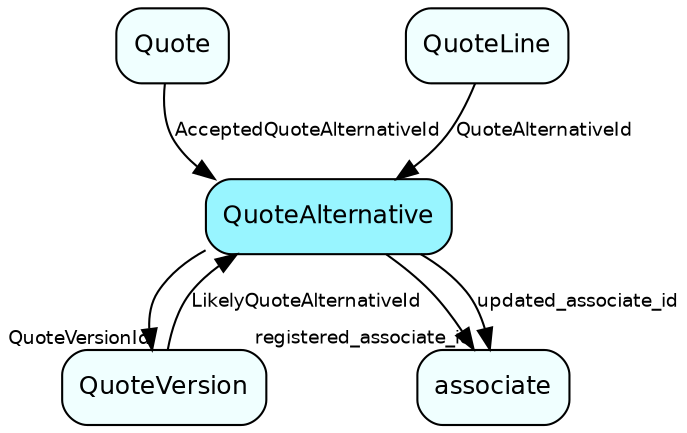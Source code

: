digraph QuoteAlternative  {
node [shape = box style="rounded, filled" fontname = "Helvetica" fontsize = "12" ]
edge [fontname = "Helvetica" fontsize = "9"]

QuoteAlternative[fillcolor = "cadetblue1"]
QuoteVersion[fillcolor = "azure1"]
associate[fillcolor = "azure1"]
Quote[fillcolor = "azure1"]
QuoteLine[fillcolor = "azure1"]
QuoteAlternative -> QuoteVersion [headlabel = "QuoteVersionId"]
QuoteAlternative -> associate [headlabel = "registered_associate_id"]
QuoteAlternative -> associate [label = "updated_associate_id"]
Quote -> QuoteAlternative [label = "AcceptedQuoteAlternativeId"]
QuoteVersion -> QuoteAlternative [label = "LikelyQuoteAlternativeId"]
QuoteLine -> QuoteAlternative [label = "QuoteAlternativeId"]
}
